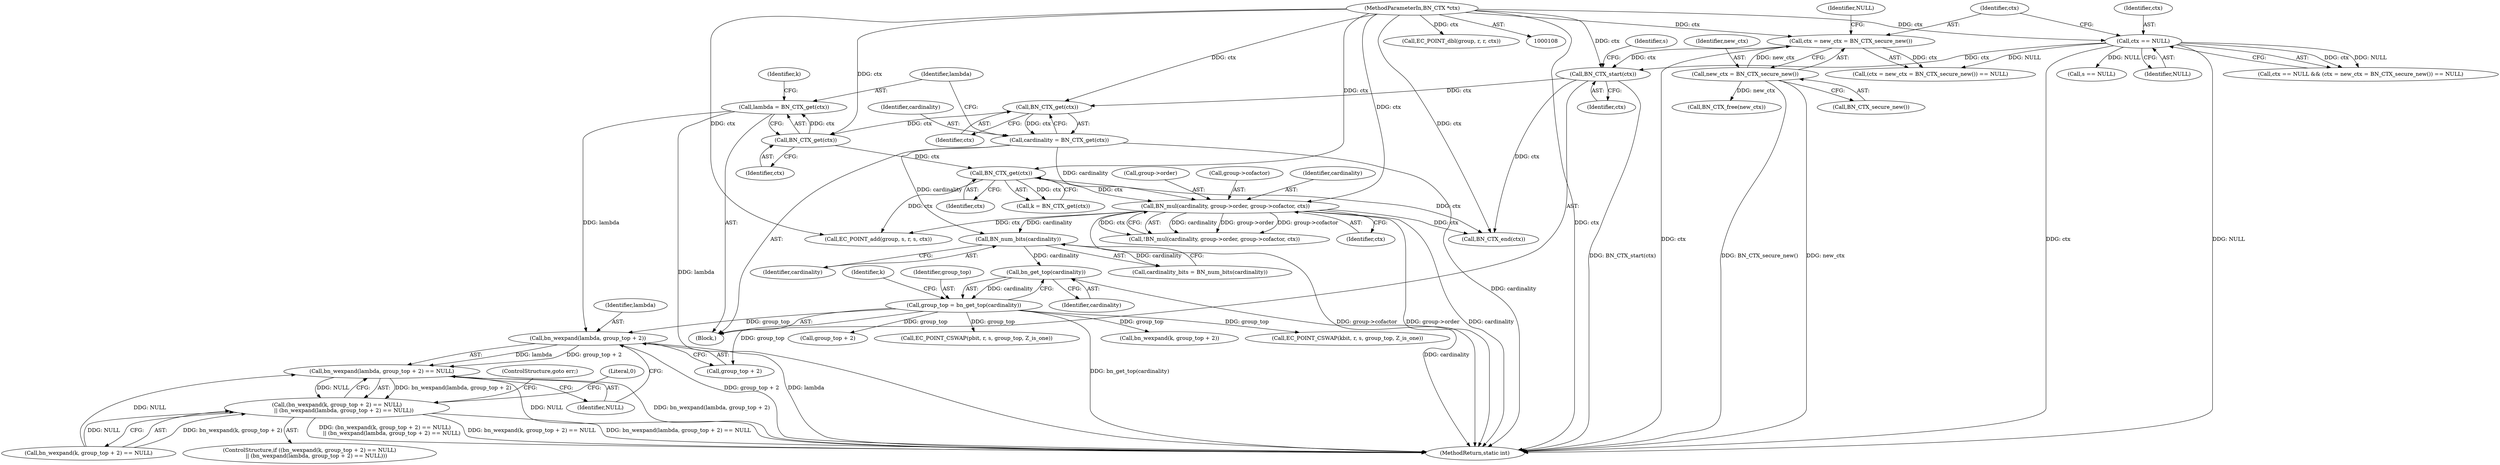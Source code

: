 digraph "0_openssl_56fb454d281a023b3f950d969693553d3f3ceea1@pointer" {
"1000240" [label="(Call,bn_wexpand(lambda, group_top + 2))"];
"1000198" [label="(Call,lambda = BN_CTX_get(ctx))"];
"1000200" [label="(Call,BN_CTX_get(ctx))"];
"1000196" [label="(Call,BN_CTX_get(ctx))"];
"1000159" [label="(Call,BN_CTX_start(ctx))"];
"1000151" [label="(Call,ctx = new_ctx = BN_CTX_secure_new())"];
"1000113" [label="(MethodParameterIn,BN_CTX *ctx)"];
"1000153" [label="(Call,new_ctx = BN_CTX_secure_new())"];
"1000147" [label="(Call,ctx == NULL)"];
"1000226" [label="(Call,group_top = bn_get_top(cardinality))"];
"1000228" [label="(Call,bn_get_top(cardinality))"];
"1000224" [label="(Call,BN_num_bits(cardinality))"];
"1000194" [label="(Call,cardinality = BN_CTX_get(ctx))"];
"1000212" [label="(Call,BN_mul(cardinality, group->order, group->cofactor, ctx))"];
"1000204" [label="(Call,BN_CTX_get(ctx))"];
"1000239" [label="(Call,bn_wexpand(lambda, group_top + 2) == NULL)"];
"1000231" [label="(Call,(bn_wexpand(k, group_top + 2) == NULL)\n        || (bn_wexpand(lambda, group_top + 2) == NULL))"];
"1000234" [label="(Identifier,k)"];
"1000222" [label="(Call,cardinality_bits = BN_num_bits(cardinality))"];
"1000240" [label="(Call,bn_wexpand(lambda, group_top + 2))"];
"1000239" [label="(Call,bn_wexpand(lambda, group_top + 2) == NULL)"];
"1000241" [label="(Identifier,lambda)"];
"1000499" [label="(MethodReturn,static int)"];
"1000151" [label="(Call,ctx = new_ctx = BN_CTX_secure_new())"];
"1000155" [label="(Call,BN_CTX_secure_new())"];
"1000495" [label="(Call,BN_CTX_free(new_ctx))"];
"1000212" [label="(Call,BN_mul(cardinality, group->order, group->cofactor, ctx))"];
"1000148" [label="(Identifier,ctx)"];
"1000114" [label="(Block,)"];
"1000159" [label="(Call,BN_CTX_start(ctx))"];
"1000454" [label="(Call,EC_POINT_CSWAP(kbit, r, s, group_top, Z_is_one))"];
"1000205" [label="(Identifier,ctx)"];
"1000200" [label="(Call,BN_CTX_get(ctx))"];
"1000199" [label="(Identifier,lambda)"];
"1000194" [label="(Call,cardinality = BN_CTX_get(ctx))"];
"1000235" [label="(Call,group_top + 2)"];
"1000214" [label="(Call,group->order)"];
"1000113" [label="(MethodParameterIn,BN_CTX *ctx)"];
"1000480" [label="(Call,EC_POINT_CSWAP(pbit, r, s, group_top, Z_is_one))"];
"1000493" [label="(Call,BN_CTX_end(ctx))"];
"1000226" [label="(Call,group_top = bn_get_top(cardinality))"];
"1000231" [label="(Call,(bn_wexpand(k, group_top + 2) == NULL)\n        || (bn_wexpand(lambda, group_top + 2) == NULL))"];
"1000229" [label="(Identifier,cardinality)"];
"1000228" [label="(Call,bn_get_top(cardinality))"];
"1000196" [label="(Call,BN_CTX_get(ctx))"];
"1000152" [label="(Identifier,ctx)"];
"1000162" [label="(Identifier,s)"];
"1000462" [label="(Call,EC_POINT_add(group, s, r, s, ctx))"];
"1000166" [label="(Call,s == NULL)"];
"1000149" [label="(Identifier,NULL)"];
"1000225" [label="(Identifier,cardinality)"];
"1000217" [label="(Call,group->cofactor)"];
"1000202" [label="(Call,k = BN_CTX_get(ctx))"];
"1000204" [label="(Call,BN_CTX_get(ctx))"];
"1000203" [label="(Identifier,k)"];
"1000227" [label="(Identifier,group_top)"];
"1000146" [label="(Call,ctx == NULL && (ctx = new_ctx = BN_CTX_secure_new()) == NULL)"];
"1000195" [label="(Identifier,cardinality)"];
"1000211" [label="(Call,!BN_mul(cardinality, group->order, group->cofactor, ctx))"];
"1000247" [label="(ControlStructure,goto err;)"];
"1000230" [label="(ControlStructure,if ((bn_wexpand(k, group_top + 2) == NULL)\n        || (bn_wexpand(lambda, group_top + 2) == NULL)))"];
"1000150" [label="(Call,(ctx = new_ctx = BN_CTX_secure_new()) == NULL)"];
"1000156" [label="(Identifier,NULL)"];
"1000471" [label="(Call,EC_POINT_dbl(group, r, r, ctx))"];
"1000224" [label="(Call,BN_num_bits(cardinality))"];
"1000198" [label="(Call,lambda = BN_CTX_get(ctx))"];
"1000201" [label="(Identifier,ctx)"];
"1000232" [label="(Call,bn_wexpand(k, group_top + 2) == NULL)"];
"1000147" [label="(Call,ctx == NULL)"];
"1000220" [label="(Identifier,ctx)"];
"1000245" [label="(Identifier,NULL)"];
"1000160" [label="(Identifier,ctx)"];
"1000153" [label="(Call,new_ctx = BN_CTX_secure_new())"];
"1000242" [label="(Call,group_top + 2)"];
"1000197" [label="(Identifier,ctx)"];
"1000434" [label="(Literal,0)"];
"1000213" [label="(Identifier,cardinality)"];
"1000154" [label="(Identifier,new_ctx)"];
"1000233" [label="(Call,bn_wexpand(k, group_top + 2))"];
"1000240" -> "1000239"  [label="AST: "];
"1000240" -> "1000242"  [label="CFG: "];
"1000241" -> "1000240"  [label="AST: "];
"1000242" -> "1000240"  [label="AST: "];
"1000245" -> "1000240"  [label="CFG: "];
"1000240" -> "1000499"  [label="DDG: group_top + 2"];
"1000240" -> "1000499"  [label="DDG: lambda"];
"1000240" -> "1000239"  [label="DDG: lambda"];
"1000240" -> "1000239"  [label="DDG: group_top + 2"];
"1000198" -> "1000240"  [label="DDG: lambda"];
"1000226" -> "1000240"  [label="DDG: group_top"];
"1000198" -> "1000114"  [label="AST: "];
"1000198" -> "1000200"  [label="CFG: "];
"1000199" -> "1000198"  [label="AST: "];
"1000200" -> "1000198"  [label="AST: "];
"1000203" -> "1000198"  [label="CFG: "];
"1000198" -> "1000499"  [label="DDG: lambda"];
"1000200" -> "1000198"  [label="DDG: ctx"];
"1000200" -> "1000201"  [label="CFG: "];
"1000201" -> "1000200"  [label="AST: "];
"1000196" -> "1000200"  [label="DDG: ctx"];
"1000113" -> "1000200"  [label="DDG: ctx"];
"1000200" -> "1000204"  [label="DDG: ctx"];
"1000196" -> "1000194"  [label="AST: "];
"1000196" -> "1000197"  [label="CFG: "];
"1000197" -> "1000196"  [label="AST: "];
"1000194" -> "1000196"  [label="CFG: "];
"1000196" -> "1000194"  [label="DDG: ctx"];
"1000159" -> "1000196"  [label="DDG: ctx"];
"1000113" -> "1000196"  [label="DDG: ctx"];
"1000159" -> "1000114"  [label="AST: "];
"1000159" -> "1000160"  [label="CFG: "];
"1000160" -> "1000159"  [label="AST: "];
"1000162" -> "1000159"  [label="CFG: "];
"1000159" -> "1000499"  [label="DDG: BN_CTX_start(ctx)"];
"1000151" -> "1000159"  [label="DDG: ctx"];
"1000147" -> "1000159"  [label="DDG: ctx"];
"1000113" -> "1000159"  [label="DDG: ctx"];
"1000159" -> "1000493"  [label="DDG: ctx"];
"1000151" -> "1000150"  [label="AST: "];
"1000151" -> "1000153"  [label="CFG: "];
"1000152" -> "1000151"  [label="AST: "];
"1000153" -> "1000151"  [label="AST: "];
"1000156" -> "1000151"  [label="CFG: "];
"1000151" -> "1000499"  [label="DDG: ctx"];
"1000151" -> "1000150"  [label="DDG: ctx"];
"1000113" -> "1000151"  [label="DDG: ctx"];
"1000153" -> "1000151"  [label="DDG: new_ctx"];
"1000113" -> "1000108"  [label="AST: "];
"1000113" -> "1000499"  [label="DDG: ctx"];
"1000113" -> "1000147"  [label="DDG: ctx"];
"1000113" -> "1000204"  [label="DDG: ctx"];
"1000113" -> "1000212"  [label="DDG: ctx"];
"1000113" -> "1000462"  [label="DDG: ctx"];
"1000113" -> "1000471"  [label="DDG: ctx"];
"1000113" -> "1000493"  [label="DDG: ctx"];
"1000153" -> "1000155"  [label="CFG: "];
"1000154" -> "1000153"  [label="AST: "];
"1000155" -> "1000153"  [label="AST: "];
"1000153" -> "1000499"  [label="DDG: BN_CTX_secure_new()"];
"1000153" -> "1000499"  [label="DDG: new_ctx"];
"1000153" -> "1000495"  [label="DDG: new_ctx"];
"1000147" -> "1000146"  [label="AST: "];
"1000147" -> "1000149"  [label="CFG: "];
"1000148" -> "1000147"  [label="AST: "];
"1000149" -> "1000147"  [label="AST: "];
"1000152" -> "1000147"  [label="CFG: "];
"1000146" -> "1000147"  [label="CFG: "];
"1000147" -> "1000499"  [label="DDG: ctx"];
"1000147" -> "1000499"  [label="DDG: NULL"];
"1000147" -> "1000146"  [label="DDG: ctx"];
"1000147" -> "1000146"  [label="DDG: NULL"];
"1000147" -> "1000150"  [label="DDG: NULL"];
"1000147" -> "1000166"  [label="DDG: NULL"];
"1000226" -> "1000114"  [label="AST: "];
"1000226" -> "1000228"  [label="CFG: "];
"1000227" -> "1000226"  [label="AST: "];
"1000228" -> "1000226"  [label="AST: "];
"1000234" -> "1000226"  [label="CFG: "];
"1000226" -> "1000499"  [label="DDG: bn_get_top(cardinality)"];
"1000228" -> "1000226"  [label="DDG: cardinality"];
"1000226" -> "1000233"  [label="DDG: group_top"];
"1000226" -> "1000235"  [label="DDG: group_top"];
"1000226" -> "1000242"  [label="DDG: group_top"];
"1000226" -> "1000454"  [label="DDG: group_top"];
"1000226" -> "1000480"  [label="DDG: group_top"];
"1000228" -> "1000229"  [label="CFG: "];
"1000229" -> "1000228"  [label="AST: "];
"1000228" -> "1000499"  [label="DDG: cardinality"];
"1000224" -> "1000228"  [label="DDG: cardinality"];
"1000224" -> "1000222"  [label="AST: "];
"1000224" -> "1000225"  [label="CFG: "];
"1000225" -> "1000224"  [label="AST: "];
"1000222" -> "1000224"  [label="CFG: "];
"1000224" -> "1000222"  [label="DDG: cardinality"];
"1000194" -> "1000224"  [label="DDG: cardinality"];
"1000212" -> "1000224"  [label="DDG: cardinality"];
"1000194" -> "1000114"  [label="AST: "];
"1000195" -> "1000194"  [label="AST: "];
"1000199" -> "1000194"  [label="CFG: "];
"1000194" -> "1000499"  [label="DDG: cardinality"];
"1000194" -> "1000212"  [label="DDG: cardinality"];
"1000212" -> "1000211"  [label="AST: "];
"1000212" -> "1000220"  [label="CFG: "];
"1000213" -> "1000212"  [label="AST: "];
"1000214" -> "1000212"  [label="AST: "];
"1000217" -> "1000212"  [label="AST: "];
"1000220" -> "1000212"  [label="AST: "];
"1000211" -> "1000212"  [label="CFG: "];
"1000212" -> "1000499"  [label="DDG: group->cofactor"];
"1000212" -> "1000499"  [label="DDG: group->order"];
"1000212" -> "1000499"  [label="DDG: cardinality"];
"1000212" -> "1000211"  [label="DDG: cardinality"];
"1000212" -> "1000211"  [label="DDG: group->order"];
"1000212" -> "1000211"  [label="DDG: group->cofactor"];
"1000212" -> "1000211"  [label="DDG: ctx"];
"1000204" -> "1000212"  [label="DDG: ctx"];
"1000212" -> "1000462"  [label="DDG: ctx"];
"1000212" -> "1000493"  [label="DDG: ctx"];
"1000204" -> "1000202"  [label="AST: "];
"1000204" -> "1000205"  [label="CFG: "];
"1000205" -> "1000204"  [label="AST: "];
"1000202" -> "1000204"  [label="CFG: "];
"1000204" -> "1000202"  [label="DDG: ctx"];
"1000204" -> "1000462"  [label="DDG: ctx"];
"1000204" -> "1000493"  [label="DDG: ctx"];
"1000239" -> "1000231"  [label="AST: "];
"1000239" -> "1000245"  [label="CFG: "];
"1000245" -> "1000239"  [label="AST: "];
"1000231" -> "1000239"  [label="CFG: "];
"1000239" -> "1000499"  [label="DDG: bn_wexpand(lambda, group_top + 2)"];
"1000239" -> "1000499"  [label="DDG: NULL"];
"1000239" -> "1000231"  [label="DDG: bn_wexpand(lambda, group_top + 2)"];
"1000239" -> "1000231"  [label="DDG: NULL"];
"1000232" -> "1000239"  [label="DDG: NULL"];
"1000231" -> "1000230"  [label="AST: "];
"1000231" -> "1000232"  [label="CFG: "];
"1000232" -> "1000231"  [label="AST: "];
"1000247" -> "1000231"  [label="CFG: "];
"1000434" -> "1000231"  [label="CFG: "];
"1000231" -> "1000499"  [label="DDG: bn_wexpand(lambda, group_top + 2) == NULL"];
"1000231" -> "1000499"  [label="DDG: (bn_wexpand(k, group_top + 2) == NULL)\n        || (bn_wexpand(lambda, group_top + 2) == NULL)"];
"1000231" -> "1000499"  [label="DDG: bn_wexpand(k, group_top + 2) == NULL"];
"1000232" -> "1000231"  [label="DDG: bn_wexpand(k, group_top + 2)"];
"1000232" -> "1000231"  [label="DDG: NULL"];
}
